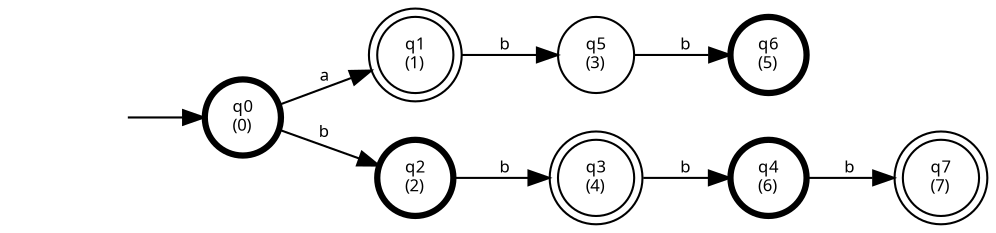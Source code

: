 digraph g{
	rankdir=LR;
	graph [dpi=300 ordering="out"];
	margin=0;
	null [style=invis];
	q0 [label="q0\n(0)" shape="circle" fontname=verdana fontsize=8 color="black" fontcolor="black" style="setlinewidth(3),filled" fillcolor="white"];
	q1 [label="q1\n(1)" shape="circle" peripheries=2 fontname=verdana fontsize=8 color="black" fontcolor="black" style="filled" fillcolor="white"];
	q2 [label="q2\n(2)" shape="circle" fontname=verdana fontsize=8 color="black" fontcolor="black" style="setlinewidth(3),filled" fillcolor="white"];
	q3 [label="q3\n(4)" shape="circle" peripheries=2 fontname=verdana fontsize=8 color="black" fontcolor="black" style="filled" fillcolor="white"];
	q4 [label="q4\n(6)" shape="circle" fontname=verdana fontsize=8 color="black" fontcolor="black" style="setlinewidth(3),filled" fillcolor="white"];
	q5 [label="q5\n(3)" shape="circle" fontname=verdana fontsize=8 color="black" fontcolor="black" style="filled" fillcolor="white"];
	q6 [label="q6\n(5)" shape="circle" fontname=verdana fontsize=8 color="black" fontcolor="black" style="setlinewidth(3),filled" fillcolor="white"];
	q7 [label="q7\n(7)" shape="circle" peripheries=2 fontname=verdana fontsize=8 color="black" fontcolor="black" style="filled" fillcolor="white"];
	null->q0;
	q0->q1 [label="a" fontname=verdana fontsize=8];
	q0->q2 [label="b" fontname=verdana fontsize=8];
	q1->q5 [label="b" fontname=verdana fontsize=8];
	q2->q3 [label="b" fontname=verdana fontsize=8];
	q3->q4 [label="b" fontname=verdana fontsize=8];
	q4->q7 [label="b" fontname=verdana fontsize=8];
	q5->q6 [label="b" fontname=verdana fontsize=8];
}